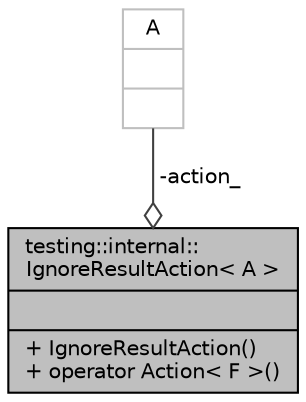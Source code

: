 digraph "testing::internal::IgnoreResultAction&lt; A &gt;"
{
 // INTERACTIVE_SVG=YES
 // LATEX_PDF_SIZE
  edge [fontname="Helvetica",fontsize="10",labelfontname="Helvetica",labelfontsize="10"];
  node [fontname="Helvetica",fontsize="10",shape=record];
  Node1 [label="{testing::internal::\lIgnoreResultAction\< A \>\n||+ IgnoreResultAction()\l+ operator Action\< F \>()\l}",height=0.2,width=0.4,color="black", fillcolor="grey75", style="filled", fontcolor="black",tooltip=" "];
  Node2 -> Node1 [color="grey25",fontsize="10",style="solid",label=" -action_" ,arrowhead="odiamond",fontname="Helvetica"];
  Node2 [label="{A\n||}",height=0.2,width=0.4,color="grey75", fillcolor="white", style="filled",tooltip=" "];
}
